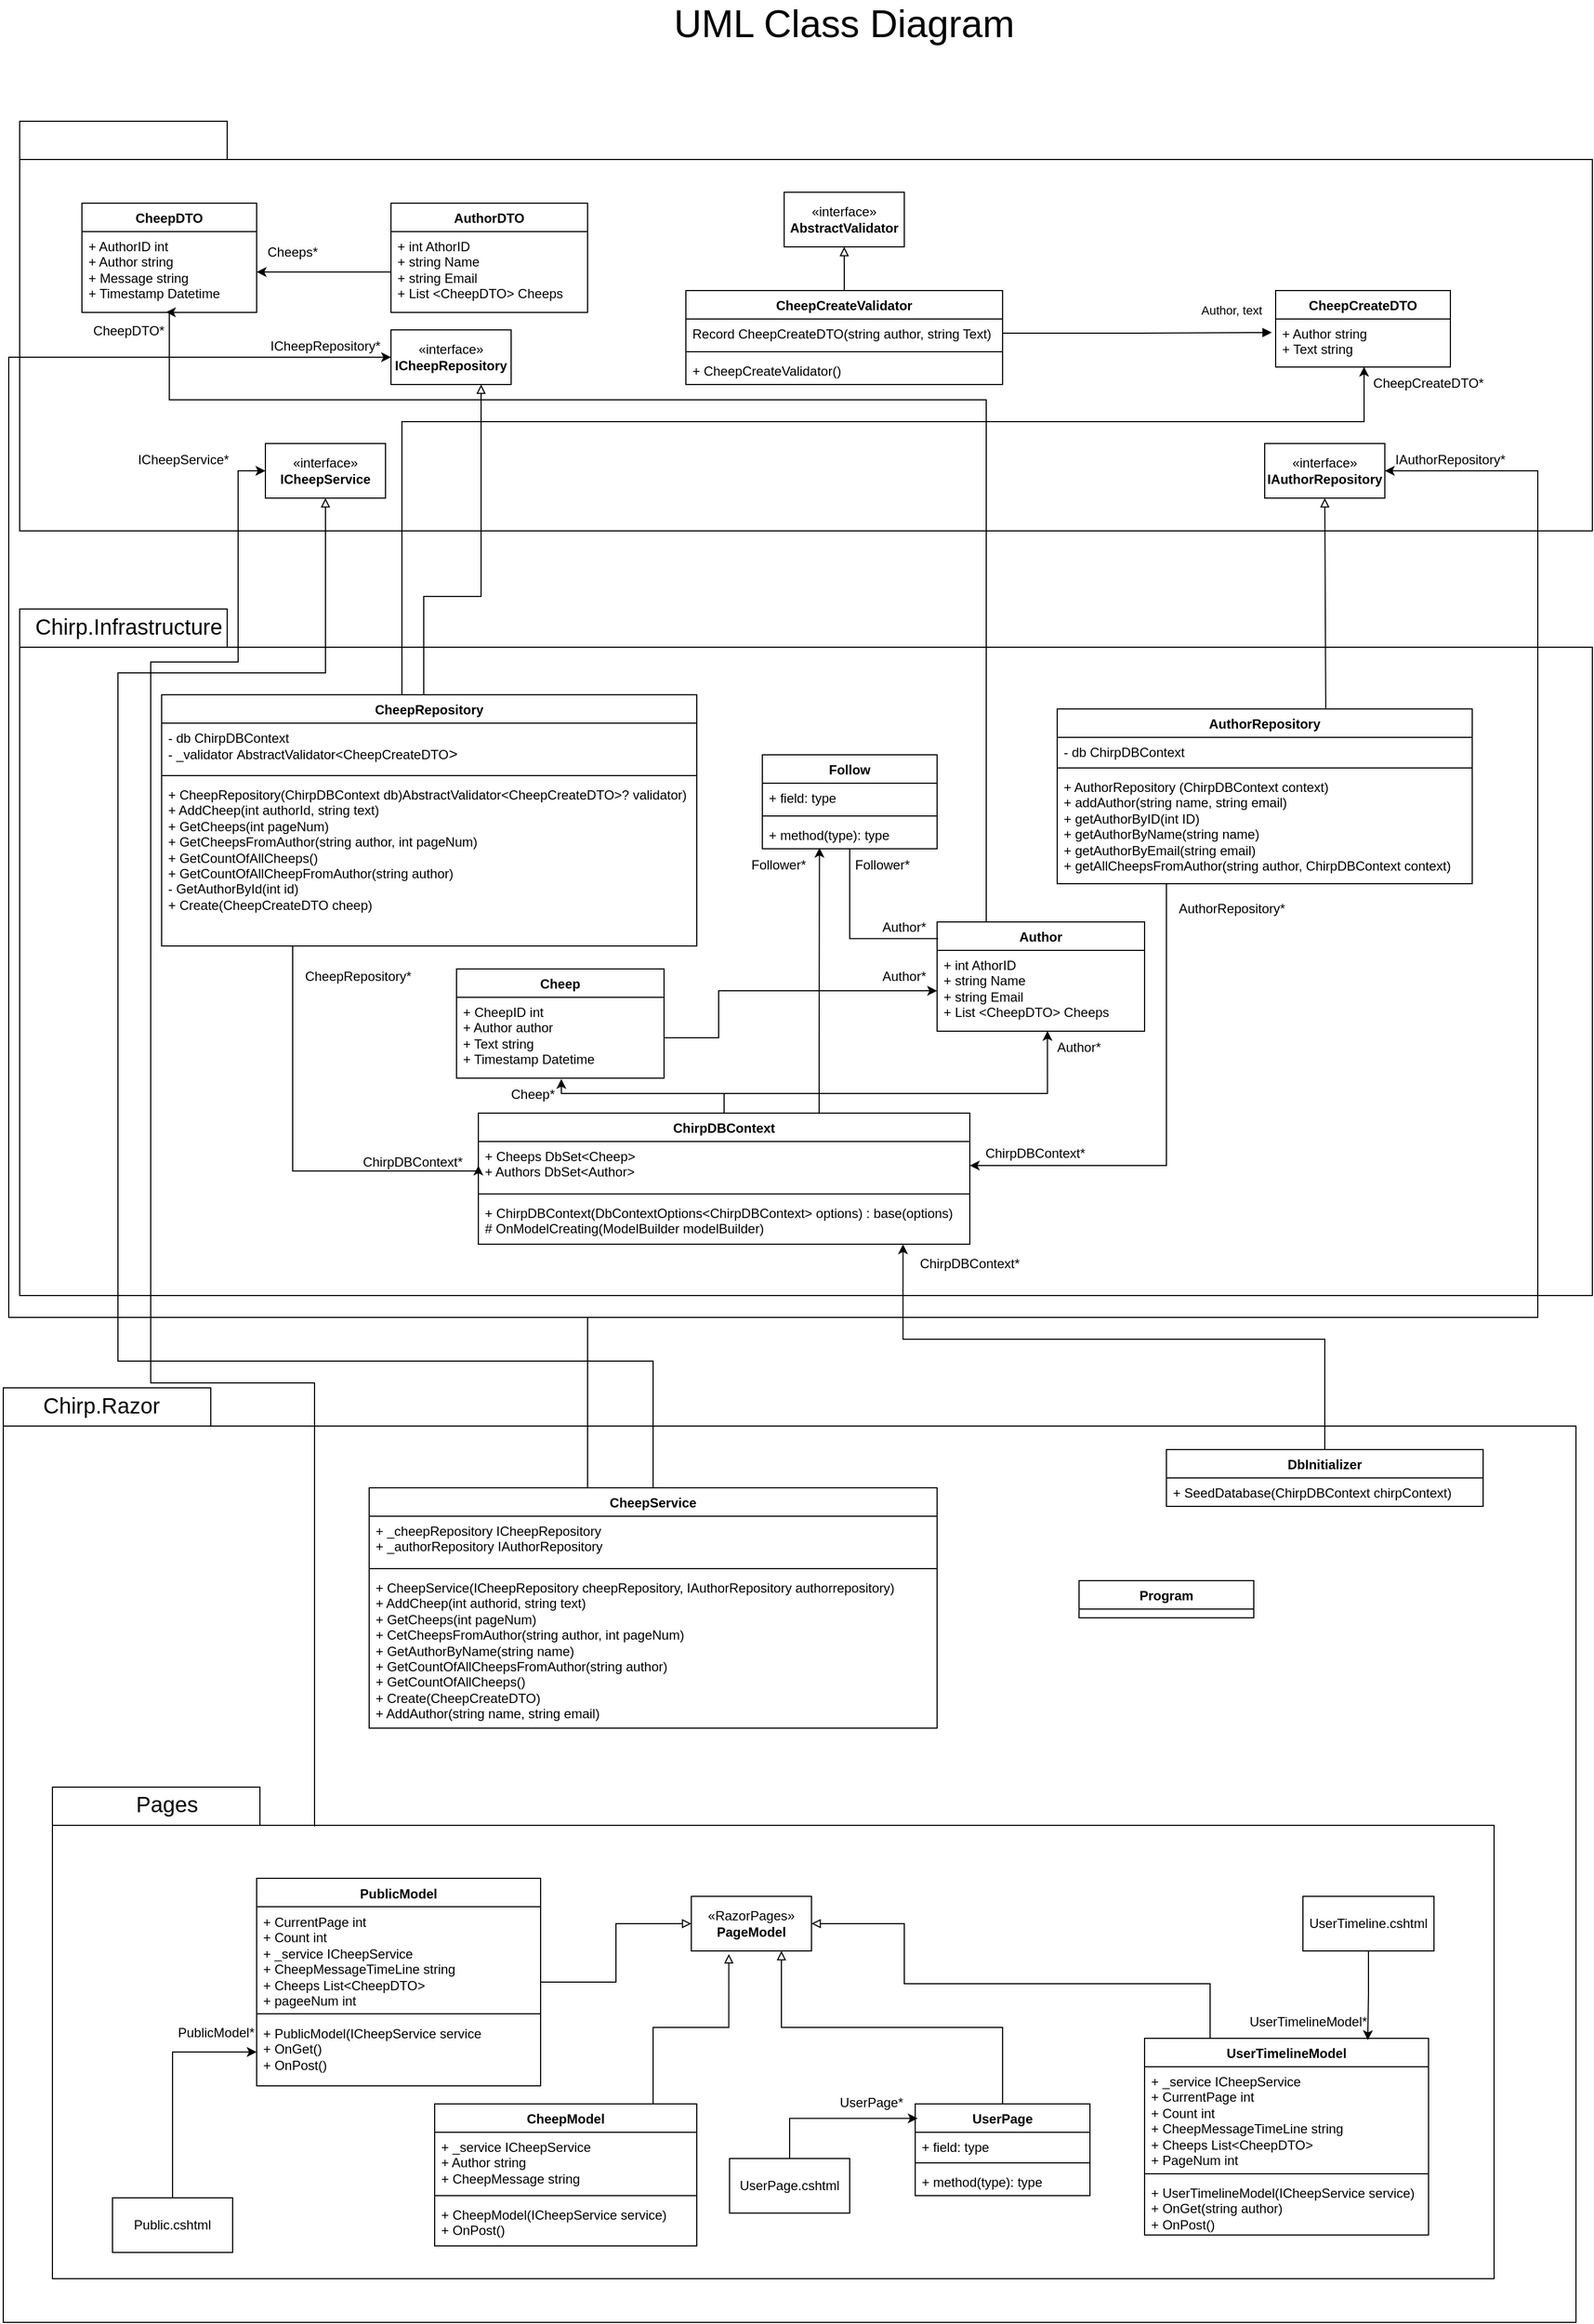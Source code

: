 <mxfile>
    <diagram id="ww35-J_WLWEUMiR8cN5G" name="Page-1">
        <mxGraphModel dx="-18" dy="571" grid="1" gridSize="10" guides="1" tooltips="1" connect="1" arrows="1" fold="1" page="1" pageScale="1" pageWidth="850" pageHeight="1100" math="0" shadow="0">
            <root>
                <mxCell id="0"/>
                <mxCell id="1" parent="0"/>
                <mxCell id="2" value="" style="shape=folder;fontStyle=1;spacingTop=10;tabWidth=190;tabHeight=35;tabPosition=left;html=1;" vertex="1" parent="1">
                    <mxGeometry x="980" y="1294.5" width="1440" height="855.5" as="geometry"/>
                </mxCell>
                <mxCell id="3" value="" style="shape=folder;fontStyle=1;spacingTop=10;tabWidth=190;tabHeight=35;tabPosition=left;html=1;" vertex="1" parent="1">
                    <mxGeometry x="1025" y="1660" width="1320" height="450" as="geometry"/>
                </mxCell>
                <mxCell id="4" value="" style="shape=folder;fontStyle=1;spacingTop=10;tabWidth=190;tabHeight=35;tabPosition=left;html=1;" vertex="1" parent="1">
                    <mxGeometry x="995" y="581.5" width="1440" height="628.5" as="geometry"/>
                </mxCell>
                <mxCell id="5" value="" style="shape=folder;fontStyle=1;spacingTop=10;tabWidth=190;tabHeight=35;tabPosition=left;html=1;" vertex="1" parent="1">
                    <mxGeometry x="995" y="135" width="1440" height="375" as="geometry"/>
                </mxCell>
                <mxCell id="6" value="Author" style="swimlane;fontStyle=1;align=center;verticalAlign=top;childLayout=stackLayout;horizontal=1;startSize=26;horizontalStack=0;resizeParent=1;resizeParentMax=0;resizeLast=0;collapsible=1;marginBottom=0;whiteSpace=wrap;html=1;" vertex="1" parent="1">
                    <mxGeometry x="1835" y="868" width="190" height="100" as="geometry"/>
                </mxCell>
                <mxCell id="7" value="+ int AthorID&lt;br style=&quot;border-color: var(--border-color);&quot;&gt;+ string Name&lt;br style=&quot;border-color: var(--border-color);&quot;&gt;+ string Email&lt;br style=&quot;border-color: var(--border-color);&quot;&gt;+ List &amp;lt;CheepDTO&amp;gt; Cheeps" style="text;strokeColor=none;fillColor=none;align=left;verticalAlign=top;spacingLeft=4;spacingRight=4;overflow=hidden;rotatable=0;points=[[0,0.5],[1,0.5]];portConstraint=eastwest;whiteSpace=wrap;html=1;" vertex="1" parent="6">
                    <mxGeometry y="26" width="190" height="74" as="geometry"/>
                </mxCell>
                <mxCell id="8" value="CheepDTO&lt;br&gt;" style="swimlane;fontStyle=1;align=center;verticalAlign=top;childLayout=stackLayout;horizontal=1;startSize=26;horizontalStack=0;resizeParent=1;resizeParentMax=0;resizeLast=0;collapsible=1;marginBottom=0;whiteSpace=wrap;html=1;" vertex="1" parent="1">
                    <mxGeometry x="1052" y="210" width="160" height="100" as="geometry"/>
                </mxCell>
                <mxCell id="9" value="+ AuthorID int&lt;br&gt;+ Author string&lt;br&gt;+ Message string&lt;br&gt;+ Timestamp Datetime" style="text;strokeColor=none;fillColor=none;align=left;verticalAlign=top;spacingLeft=4;spacingRight=4;overflow=hidden;rotatable=0;points=[[0,0.5],[1,0.5]];portConstraint=eastwest;whiteSpace=wrap;html=1;" vertex="1" parent="8">
                    <mxGeometry y="26" width="160" height="74" as="geometry"/>
                </mxCell>
                <mxCell id="10" value="AuthorDTO" style="swimlane;fontStyle=1;align=center;verticalAlign=top;childLayout=stackLayout;horizontal=1;startSize=26;horizontalStack=0;resizeParent=1;resizeParentMax=0;resizeLast=0;collapsible=1;marginBottom=0;whiteSpace=wrap;html=1;" vertex="1" parent="1">
                    <mxGeometry x="1335" y="210" width="180" height="100" as="geometry"/>
                </mxCell>
                <mxCell id="11" value="+ int AthorID&lt;br&gt;+ string Name&lt;br&gt;+ string Email&lt;br&gt;+ List &amp;lt;CheepDTO&amp;gt; Cheeps" style="text;strokeColor=none;fillColor=none;align=left;verticalAlign=top;spacingLeft=4;spacingRight=4;overflow=hidden;rotatable=0;points=[[0,0.5],[1,0.5]];portConstraint=eastwest;whiteSpace=wrap;html=1;" vertex="1" parent="10">
                    <mxGeometry y="26" width="180" height="74" as="geometry"/>
                </mxCell>
                <mxCell id="12" style="edgeStyle=orthogonalEdgeStyle;rounded=0;orthogonalLoop=1;jettySize=auto;html=1;startArrow=none;startFill=0;endArrow=classic;endFill=1;" edge="1" parent="1" source="11" target="9">
                    <mxGeometry relative="1" as="geometry"/>
                </mxCell>
                <mxCell id="13" value="Cheeps*" style="text;html=1;strokeColor=none;fillColor=none;align=center;verticalAlign=middle;whiteSpace=wrap;rounded=0;" vertex="1" parent="1">
                    <mxGeometry x="1215" y="240" width="60" height="30" as="geometry"/>
                </mxCell>
                <mxCell id="14" style="edgeStyle=orthogonalEdgeStyle;rounded=0;orthogonalLoop=1;jettySize=auto;html=1;entryX=0.5;entryY=1;entryDx=0;entryDy=0;endArrow=block;endFill=0;exitX=0.5;exitY=0;exitDx=0;exitDy=0;" edge="1" parent="1" source="15" target="19">
                    <mxGeometry relative="1" as="geometry"/>
                </mxCell>
                <mxCell id="15" value="CheepCreateValidator&lt;br&gt;" style="swimlane;fontStyle=1;align=center;verticalAlign=top;childLayout=stackLayout;horizontal=1;startSize=26;horizontalStack=0;resizeParent=1;resizeParentMax=0;resizeLast=0;collapsible=1;marginBottom=0;whiteSpace=wrap;html=1;" vertex="1" parent="1">
                    <mxGeometry x="1605" y="290" width="290" height="86" as="geometry"/>
                </mxCell>
                <mxCell id="16" value="Record CheepCreateDTO(string author, string Text)" style="text;strokeColor=none;fillColor=none;align=left;verticalAlign=top;spacingLeft=4;spacingRight=4;overflow=hidden;rotatable=0;points=[[0,0.5],[1,0.5]];portConstraint=eastwest;whiteSpace=wrap;html=1;" vertex="1" parent="15">
                    <mxGeometry y="26" width="290" height="26" as="geometry"/>
                </mxCell>
                <mxCell id="17" value="" style="line;strokeWidth=1;fillColor=none;align=left;verticalAlign=middle;spacingTop=-1;spacingLeft=3;spacingRight=3;rotatable=0;labelPosition=right;points=[];portConstraint=eastwest;strokeColor=inherit;" vertex="1" parent="15">
                    <mxGeometry y="52" width="290" height="8" as="geometry"/>
                </mxCell>
                <mxCell id="18" value="+ CheepCreateValidator()" style="text;strokeColor=none;fillColor=none;align=left;verticalAlign=top;spacingLeft=4;spacingRight=4;overflow=hidden;rotatable=0;points=[[0,0.5],[1,0.5]];portConstraint=eastwest;whiteSpace=wrap;html=1;" vertex="1" parent="15">
                    <mxGeometry y="60" width="290" height="26" as="geometry"/>
                </mxCell>
                <mxCell id="19" value="«interface»&lt;br&gt;&lt;b&gt;AbstractValidator&lt;/b&gt;" style="html=1;whiteSpace=wrap;" vertex="1" parent="1">
                    <mxGeometry x="1695" y="200" width="110" height="50" as="geometry"/>
                </mxCell>
                <mxCell id="20" value="CheepCreateDTO" style="swimlane;fontStyle=1;align=center;verticalAlign=top;childLayout=stackLayout;horizontal=1;startSize=26;horizontalStack=0;resizeParent=1;resizeParentMax=0;resizeLast=0;collapsible=1;marginBottom=0;whiteSpace=wrap;html=1;" vertex="1" parent="1">
                    <mxGeometry x="2145" y="290" width="160" height="70" as="geometry"/>
                </mxCell>
                <mxCell id="21" value="+ Author string&lt;br&gt;+ Text string" style="text;strokeColor=none;fillColor=none;align=left;verticalAlign=top;spacingLeft=4;spacingRight=4;overflow=hidden;rotatable=0;points=[[0,0.5],[1,0.5]];portConstraint=eastwest;whiteSpace=wrap;html=1;" vertex="1" parent="20">
                    <mxGeometry y="26" width="160" height="44" as="geometry"/>
                </mxCell>
                <mxCell id="22" value="&lt;font style=&quot;font-size: 19px;&quot; color=&quot;#ffffff&quot;&gt;Chirp.Core&lt;/font&gt;" style="text;html=1;strokeColor=none;fillColor=none;align=center;verticalAlign=middle;whiteSpace=wrap;rounded=0;" vertex="1" parent="1">
                    <mxGeometry x="1055" y="135" width="60" height="30" as="geometry"/>
                </mxCell>
                <mxCell id="23" value="Cheep" style="swimlane;fontStyle=1;align=center;verticalAlign=top;childLayout=stackLayout;horizontal=1;startSize=26;horizontalStack=0;resizeParent=1;resizeParentMax=0;resizeLast=0;collapsible=1;marginBottom=0;whiteSpace=wrap;html=1;" vertex="1" parent="1">
                    <mxGeometry x="1395" y="911" width="190" height="100" as="geometry"/>
                </mxCell>
                <mxCell id="24" value="+ CheepID int&lt;br&gt;+ Author author&lt;br&gt;+ Text string&lt;br&gt;+ Timestamp Datetime" style="text;strokeColor=none;fillColor=none;align=left;verticalAlign=top;spacingLeft=4;spacingRight=4;overflow=hidden;rotatable=0;points=[[0,0.5],[1,0.5]];portConstraint=eastwest;whiteSpace=wrap;html=1;" vertex="1" parent="23">
                    <mxGeometry y="26" width="190" height="74" as="geometry"/>
                </mxCell>
                <mxCell id="25" style="edgeStyle=orthogonalEdgeStyle;rounded=0;orthogonalLoop=1;jettySize=auto;html=1;entryX=1;entryY=0.5;entryDx=0;entryDy=0;" edge="1" parent="1" source="27" target="36">
                    <mxGeometry relative="1" as="geometry">
                        <Array as="points">
                            <mxPoint x="2045" y="1091"/>
                        </Array>
                    </mxGeometry>
                </mxCell>
                <mxCell id="26" style="edgeStyle=orthogonalEdgeStyle;rounded=0;orthogonalLoop=1;jettySize=auto;html=1;entryX=0.5;entryY=1;entryDx=0;entryDy=0;endArrow=block;endFill=0;exitX=0.647;exitY=-0.004;exitDx=0;exitDy=0;exitPerimeter=0;" edge="1" parent="1" source="27" target="68">
                    <mxGeometry relative="1" as="geometry">
                        <Array as="points">
                            <mxPoint x="2191" y="670"/>
                            <mxPoint x="2190" y="670"/>
                        </Array>
                    </mxGeometry>
                </mxCell>
                <mxCell id="27" value="AuthorRepository" style="swimlane;fontStyle=1;align=center;verticalAlign=top;childLayout=stackLayout;horizontal=1;startSize=26;horizontalStack=0;resizeParent=1;resizeParentMax=0;resizeLast=0;collapsible=1;marginBottom=0;whiteSpace=wrap;html=1;" vertex="1" parent="1">
                    <mxGeometry x="1945" y="673" width="380" height="160" as="geometry"/>
                </mxCell>
                <mxCell id="28" value="- db&amp;nbsp;ChirpDBContext" style="text;strokeColor=none;fillColor=none;align=left;verticalAlign=top;spacingLeft=4;spacingRight=4;overflow=hidden;rotatable=0;points=[[0,0.5],[1,0.5]];portConstraint=eastwest;whiteSpace=wrap;html=1;" vertex="1" parent="27">
                    <mxGeometry y="26" width="380" height="24" as="geometry"/>
                </mxCell>
                <mxCell id="29" value="" style="line;strokeWidth=1;fillColor=none;align=left;verticalAlign=middle;spacingTop=-1;spacingLeft=3;spacingRight=3;rotatable=0;labelPosition=right;points=[];portConstraint=eastwest;strokeColor=inherit;" vertex="1" parent="27">
                    <mxGeometry y="50" width="380" height="8" as="geometry"/>
                </mxCell>
                <mxCell id="30" value="+ AuthorRepository (ChirpDBContext context)&lt;br&gt;+ addAuthor(string name, string email)&lt;br&gt;+ getAuthorByID(int ID)&lt;br&gt;+ getAuthorByName(string name)&lt;br&gt;+ getAuthorByEmail(string email)&lt;br&gt;+ getAllCheepsFromAuthor(string author, ChirpDBContext context)" style="text;strokeColor=none;fillColor=none;align=left;verticalAlign=top;spacingLeft=4;spacingRight=4;overflow=hidden;rotatable=0;points=[[0,0.5],[1,0.5]];portConstraint=eastwest;whiteSpace=wrap;html=1;" vertex="1" parent="27">
                    <mxGeometry y="58" width="380" height="102" as="geometry"/>
                </mxCell>
                <mxCell id="31" value="CheepRepository" style="swimlane;fontStyle=1;align=center;verticalAlign=top;childLayout=stackLayout;horizontal=1;startSize=26;horizontalStack=0;resizeParent=1;resizeParentMax=0;resizeLast=0;collapsible=1;marginBottom=0;whiteSpace=wrap;html=1;" vertex="1" parent="1">
                    <mxGeometry x="1125" y="660" width="490" height="230" as="geometry"/>
                </mxCell>
                <mxCell id="32" value="- db ChirpDBContext&lt;br&gt;- _validator&amp;nbsp;AbstractValidator&amp;lt;&lt;font style=&quot;font-size: 12px;&quot;&gt;CheepCreateDTO&lt;/font&gt;&lt;span style=&quot;font-family: Consolas, &amp;quot;Courier New&amp;quot;, monospace; font-size: 14px;&quot;&gt;&amp;gt;&lt;/span&gt;" style="text;strokeColor=none;fillColor=none;align=left;verticalAlign=top;spacingLeft=4;spacingRight=4;overflow=hidden;rotatable=0;points=[[0,0.5],[1,0.5]];portConstraint=eastwest;whiteSpace=wrap;html=1;" vertex="1" parent="31">
                    <mxGeometry y="26" width="490" height="44" as="geometry"/>
                </mxCell>
                <mxCell id="33" value="" style="line;strokeWidth=1;fillColor=none;align=left;verticalAlign=middle;spacingTop=-1;spacingLeft=3;spacingRight=3;rotatable=0;labelPosition=right;points=[];portConstraint=eastwest;strokeColor=inherit;" vertex="1" parent="31">
                    <mxGeometry y="70" width="490" height="8" as="geometry"/>
                </mxCell>
                <mxCell id="34" value="&lt;font style=&quot;font-size: 12px;&quot;&gt;+&amp;nbsp;CheepRepository(ChirpDBContext db)AbstractValidator&amp;lt;CheepCreateDTO&amp;gt;? validator)&lt;/font&gt;&lt;br&gt;+ AddCheep(int authorId, string text)&lt;br&gt;+ GetCheeps(int pageNum)&lt;br&gt;+ GetCheepsFromAuthor(string author, int pageNum)&lt;br&gt;+ GetCountOfAllCheeps()&lt;br&gt;+ GetCountOfAllCheepFromAuthor(string author)&lt;br&gt;- GetAuthorById(int id)&lt;br&gt;+ Create(CheepCreateDTO cheep)" style="text;strokeColor=none;fillColor=none;align=left;verticalAlign=top;spacingLeft=4;spacingRight=4;overflow=hidden;rotatable=0;points=[[0,0.5],[1,0.5]];portConstraint=eastwest;whiteSpace=wrap;html=1;" vertex="1" parent="31">
                    <mxGeometry y="78" width="490" height="152" as="geometry"/>
                </mxCell>
                <mxCell id="35" value="ChirpDBContext" style="swimlane;fontStyle=1;align=center;verticalAlign=top;childLayout=stackLayout;horizontal=1;startSize=26;horizontalStack=0;resizeParent=1;resizeParentMax=0;resizeLast=0;collapsible=1;marginBottom=0;whiteSpace=wrap;html=1;" vertex="1" parent="1">
                    <mxGeometry x="1415" y="1043" width="450" height="120" as="geometry"/>
                </mxCell>
                <mxCell id="36" value="+ Cheeps DbSet&amp;lt;Cheep&amp;gt;&lt;br&gt;+ Authors DbSet&amp;lt;Author&amp;gt;" style="text;strokeColor=none;fillColor=none;align=left;verticalAlign=top;spacingLeft=4;spacingRight=4;overflow=hidden;rotatable=0;points=[[0,0.5],[1,0.5]];portConstraint=eastwest;whiteSpace=wrap;html=1;" vertex="1" parent="35">
                    <mxGeometry y="26" width="450" height="44" as="geometry"/>
                </mxCell>
                <mxCell id="37" value="" style="line;strokeWidth=1;fillColor=none;align=left;verticalAlign=middle;spacingTop=-1;spacingLeft=3;spacingRight=3;rotatable=0;labelPosition=right;points=[];portConstraint=eastwest;strokeColor=inherit;" vertex="1" parent="35">
                    <mxGeometry y="70" width="450" height="8" as="geometry"/>
                </mxCell>
                <mxCell id="38" value="+ ChirpDBContext(DbContextOptions&amp;lt;ChirpDBContext&amp;gt; options) : base(options)&lt;br&gt;# OnModelCreating(ModelBuilder modelBuilder)" style="text;strokeColor=none;fillColor=none;align=left;verticalAlign=top;spacingLeft=4;spacingRight=4;overflow=hidden;rotatable=0;points=[[0,0.5],[1,0.5]];portConstraint=eastwest;whiteSpace=wrap;html=1;" vertex="1" parent="35">
                    <mxGeometry y="78" width="450" height="42" as="geometry"/>
                </mxCell>
                <mxCell id="39" style="edgeStyle=orthogonalEdgeStyle;rounded=0;orthogonalLoop=1;jettySize=auto;html=1;entryX=0;entryY=0.5;entryDx=0;entryDy=0;" edge="1" parent="1" source="34" target="36">
                    <mxGeometry relative="1" as="geometry">
                        <Array as="points">
                            <mxPoint x="1245" y="1096"/>
                        </Array>
                    </mxGeometry>
                </mxCell>
                <mxCell id="40" style="edgeStyle=orthogonalEdgeStyle;rounded=0;orthogonalLoop=1;jettySize=auto;html=1;entryX=0.505;entryY=1.01;entryDx=0;entryDy=0;entryPerimeter=0;" edge="1" parent="1" source="35" target="24">
                    <mxGeometry relative="1" as="geometry">
                        <Array as="points">
                            <mxPoint x="1640" y="1025"/>
                            <mxPoint x="1491" y="1025"/>
                        </Array>
                    </mxGeometry>
                </mxCell>
                <mxCell id="41" style="edgeStyle=orthogonalEdgeStyle;rounded=0;orthogonalLoop=1;jettySize=auto;html=1;entryX=0.532;entryY=0.997;entryDx=0;entryDy=0;entryPerimeter=0;" edge="1" parent="1" source="35" target="7">
                    <mxGeometry relative="1" as="geometry">
                        <Array as="points">
                            <mxPoint x="1640" y="1025"/>
                            <mxPoint x="1936" y="1025"/>
                        </Array>
                    </mxGeometry>
                </mxCell>
                <mxCell id="42" style="edgeStyle=orthogonalEdgeStyle;rounded=0;orthogonalLoop=1;jettySize=auto;html=1;entryX=0;entryY=0.5;entryDx=0;entryDy=0;" edge="1" parent="1" source="24" target="7">
                    <mxGeometry relative="1" as="geometry">
                        <Array as="points">
                            <mxPoint x="1635" y="974"/>
                            <mxPoint x="1635" y="931"/>
                        </Array>
                    </mxGeometry>
                </mxCell>
                <mxCell id="43" style="edgeStyle=orthogonalEdgeStyle;rounded=0;orthogonalLoop=1;jettySize=auto;html=1;entryX=0.481;entryY=0.997;entryDx=0;entryDy=0;entryPerimeter=0;" edge="1" parent="1" source="6" target="9">
                    <mxGeometry relative="1" as="geometry">
                        <Array as="points">
                            <mxPoint x="1880" y="390"/>
                            <mxPoint x="1132" y="390"/>
                            <mxPoint x="1132" y="310"/>
                        </Array>
                    </mxGeometry>
                </mxCell>
                <mxCell id="44" style="edgeStyle=orthogonalEdgeStyle;rounded=0;orthogonalLoop=1;jettySize=auto;html=1;entryX=0.506;entryY=0.994;entryDx=0;entryDy=0;entryPerimeter=0;" edge="1" parent="1" source="31" target="21">
                    <mxGeometry relative="1" as="geometry">
                        <Array as="points">
                            <mxPoint x="1345" y="410"/>
                            <mxPoint x="2226" y="410"/>
                        </Array>
                    </mxGeometry>
                </mxCell>
                <mxCell id="45" value="&lt;font style=&quot;font-size: 20px;&quot;&gt;Chirp.Infrastructure&lt;/font&gt;" style="text;html=1;strokeColor=none;fillColor=none;align=center;verticalAlign=middle;whiteSpace=wrap;rounded=0;" vertex="1" parent="1">
                    <mxGeometry x="1065" y="581.5" width="60" height="30" as="geometry"/>
                </mxCell>
                <mxCell id="46" value="ChirpDBContext*" style="text;html=1;strokeColor=none;fillColor=none;align=center;verticalAlign=middle;whiteSpace=wrap;rounded=0;" vertex="1" parent="1">
                    <mxGeometry x="1325" y="1073" width="60" height="30" as="geometry"/>
                </mxCell>
                <mxCell id="47" value="Cheep*" style="text;html=1;strokeColor=none;fillColor=none;align=center;verticalAlign=middle;whiteSpace=wrap;rounded=0;" vertex="1" parent="1">
                    <mxGeometry x="1435" y="1011" width="60" height="30" as="geometry"/>
                </mxCell>
                <mxCell id="48" value="Author*" style="text;html=1;strokeColor=none;fillColor=none;align=center;verticalAlign=middle;whiteSpace=wrap;rounded=0;" vertex="1" parent="1">
                    <mxGeometry x="1775" y="903" width="60" height="30" as="geometry"/>
                </mxCell>
                <mxCell id="49" value="Author*" style="text;html=1;strokeColor=none;fillColor=none;align=center;verticalAlign=middle;whiteSpace=wrap;rounded=0;" vertex="1" parent="1">
                    <mxGeometry x="1935" y="968" width="60" height="30" as="geometry"/>
                </mxCell>
                <mxCell id="50" value="ChirpDBContext*" style="text;html=1;strokeColor=none;fillColor=none;align=center;verticalAlign=middle;whiteSpace=wrap;rounded=0;" vertex="1" parent="1">
                    <mxGeometry x="1895" y="1065" width="60" height="30" as="geometry"/>
                </mxCell>
                <mxCell id="51" value="CheepDTO*" style="text;html=1;strokeColor=none;fillColor=none;align=center;verticalAlign=middle;whiteSpace=wrap;rounded=0;" vertex="1" parent="1">
                    <mxGeometry x="1065" y="312" width="60" height="30" as="geometry"/>
                </mxCell>
                <mxCell id="52" value="CheepCreateDTO*" style="text;html=1;strokeColor=none;fillColor=none;align=center;verticalAlign=middle;whiteSpace=wrap;rounded=0;" vertex="1" parent="1">
                    <mxGeometry x="2255" y="360" width="60" height="30" as="geometry"/>
                </mxCell>
                <mxCell id="53" value="&lt;font style=&quot;font-size: 35px;&quot;&gt;UML Class Diagram&lt;/font&gt;" style="text;html=1;strokeColor=none;fillColor=none;align=center;verticalAlign=middle;whiteSpace=wrap;rounded=0;" vertex="1" parent="1">
                    <mxGeometry x="1555" y="30" width="390" height="30" as="geometry"/>
                </mxCell>
                <mxCell id="54" value="&lt;font style=&quot;font-size: 20px;&quot;&gt;Chirp.Razor&lt;/font&gt;" style="text;html=1;strokeColor=none;fillColor=none;align=center;verticalAlign=middle;whiteSpace=wrap;rounded=0;" vertex="1" parent="1">
                    <mxGeometry x="1040" y="1294.5" width="60" height="30" as="geometry"/>
                </mxCell>
                <mxCell id="55" value="DbInitializer" style="swimlane;fontStyle=1;align=center;verticalAlign=top;childLayout=stackLayout;horizontal=1;startSize=26;horizontalStack=0;resizeParent=1;resizeParentMax=0;resizeLast=0;collapsible=1;marginBottom=0;whiteSpace=wrap;html=1;" vertex="1" parent="1">
                    <mxGeometry x="2045" y="1351" width="290" height="52" as="geometry"/>
                </mxCell>
                <mxCell id="56" value="+ SeedDatabase(ChirpDBContext chirpContext)" style="text;strokeColor=none;fillColor=none;align=left;verticalAlign=top;spacingLeft=4;spacingRight=4;overflow=hidden;rotatable=0;points=[[0,0.5],[1,0.5]];portConstraint=eastwest;whiteSpace=wrap;html=1;" vertex="1" parent="55">
                    <mxGeometry y="26" width="290" height="26" as="geometry"/>
                </mxCell>
                <mxCell id="57" value="ChirpDBContext*" style="text;html=1;strokeColor=none;fillColor=none;align=center;verticalAlign=middle;whiteSpace=wrap;rounded=0;" vertex="1" parent="1">
                    <mxGeometry x="1835" y="1166" width="60" height="30" as="geometry"/>
                </mxCell>
                <mxCell id="58" style="edgeStyle=orthogonalEdgeStyle;rounded=0;orthogonalLoop=1;jettySize=auto;html=1;" edge="1" parent="1" target="82">
                    <mxGeometry relative="1" as="geometry">
                        <Array as="points">
                            <mxPoint x="1265" y="1290"/>
                            <mxPoint x="1115" y="1290"/>
                            <mxPoint x="1115" y="630"/>
                            <mxPoint x="1195" y="630"/>
                            <mxPoint x="1195" y="455"/>
                        </Array>
                        <mxPoint x="1265" y="1696" as="sourcePoint"/>
                    </mxGeometry>
                </mxCell>
                <mxCell id="59" value="&lt;font style=&quot;font-size: 20px;&quot;&gt;Pages&lt;/font&gt;" style="text;html=1;strokeColor=none;fillColor=none;align=center;verticalAlign=middle;whiteSpace=wrap;rounded=0;" vertex="1" parent="1">
                    <mxGeometry x="1100" y="1660" width="60" height="30" as="geometry"/>
                </mxCell>
                <mxCell id="60" style="edgeStyle=orthogonalEdgeStyle;rounded=0;orthogonalLoop=1;jettySize=auto;html=1;entryX=0.5;entryY=1;entryDx=0;entryDy=0;endArrow=block;endFill=0;" edge="1" parent="1" source="63" target="82">
                    <mxGeometry relative="1" as="geometry">
                        <Array as="points">
                            <mxPoint x="1575" y="1270"/>
                            <mxPoint x="1085" y="1270"/>
                            <mxPoint x="1085" y="640"/>
                            <mxPoint x="1275" y="640"/>
                        </Array>
                    </mxGeometry>
                </mxCell>
                <mxCell id="61" style="edgeStyle=orthogonalEdgeStyle;rounded=0;orthogonalLoop=1;jettySize=auto;html=1;entryX=0;entryY=0.5;entryDx=0;entryDy=0;" edge="1" parent="1" source="63" target="67">
                    <mxGeometry relative="1" as="geometry">
                        <Array as="points">
                            <mxPoint x="1515" y="1230"/>
                            <mxPoint x="985" y="1230"/>
                            <mxPoint x="985" y="351"/>
                        </Array>
                    </mxGeometry>
                </mxCell>
                <mxCell id="62" style="edgeStyle=orthogonalEdgeStyle;rounded=0;orthogonalLoop=1;jettySize=auto;html=1;" edge="1" parent="1" source="63" target="68">
                    <mxGeometry relative="1" as="geometry">
                        <Array as="points">
                            <mxPoint x="1515" y="1230"/>
                            <mxPoint x="2385" y="1230"/>
                            <mxPoint x="2385" y="455"/>
                        </Array>
                    </mxGeometry>
                </mxCell>
                <mxCell id="63" value="CheepService" style="swimlane;fontStyle=1;align=center;verticalAlign=top;childLayout=stackLayout;horizontal=1;startSize=26;horizontalStack=0;resizeParent=1;resizeParentMax=0;resizeLast=0;collapsible=1;marginBottom=0;whiteSpace=wrap;html=1;" vertex="1" parent="1">
                    <mxGeometry x="1315" y="1386" width="520" height="220" as="geometry"/>
                </mxCell>
                <mxCell id="64" value="+ _cheepRepository ICheepRepository&lt;br&gt;+ _authorRepository IAuthorRepository" style="text;strokeColor=none;fillColor=none;align=left;verticalAlign=top;spacingLeft=4;spacingRight=4;overflow=hidden;rotatable=0;points=[[0,0.5],[1,0.5]];portConstraint=eastwest;whiteSpace=wrap;html=1;" vertex="1" parent="63">
                    <mxGeometry y="26" width="520" height="44" as="geometry"/>
                </mxCell>
                <mxCell id="65" value="" style="line;strokeWidth=1;fillColor=none;align=left;verticalAlign=middle;spacingTop=-1;spacingLeft=3;spacingRight=3;rotatable=0;labelPosition=right;points=[];portConstraint=eastwest;strokeColor=inherit;" vertex="1" parent="63">
                    <mxGeometry y="70" width="520" height="8" as="geometry"/>
                </mxCell>
                <mxCell id="66" value="+ CheepService(ICheepRepository cheepRepository, IAuthorRepository authorrepository)&lt;br&gt;+ AddCheep(int authorid, string text)&lt;br&gt;+ GetCheeps(int pageNum)&lt;br&gt;+ CetCheepsFromAuthor(string author, int pageNum)&lt;br&gt;+ GetAuthorByName(string name)&lt;br&gt;+ GetCountOfAllCheepsFromAuthor(string author)&lt;br&gt;+ GetCountOfAllCheeps()&lt;br&gt;+ Create(CheepCreateDTO)&lt;br&gt;+ AddAuthor(string name, string email)" style="text;strokeColor=none;fillColor=none;align=left;verticalAlign=top;spacingLeft=4;spacingRight=4;overflow=hidden;rotatable=0;points=[[0,0.5],[1,0.5]];portConstraint=eastwest;whiteSpace=wrap;html=1;" vertex="1" parent="63">
                    <mxGeometry y="78" width="520" height="142" as="geometry"/>
                </mxCell>
                <mxCell id="67" value="«interface»&lt;br&gt;&lt;b&gt;ICheepRepository&lt;/b&gt;" style="html=1;whiteSpace=wrap;" vertex="1" parent="1">
                    <mxGeometry x="1335" y="326" width="110" height="50" as="geometry"/>
                </mxCell>
                <mxCell id="68" value="«interface»&lt;br&gt;&lt;b&gt;IAuthorRepository&lt;/b&gt;" style="html=1;whiteSpace=wrap;" vertex="1" parent="1">
                    <mxGeometry x="2135" y="430" width="110" height="50" as="geometry"/>
                </mxCell>
                <mxCell id="69" value="CheepRepository*" style="text;html=1;strokeColor=none;fillColor=none;align=center;verticalAlign=middle;whiteSpace=wrap;rounded=0;" vertex="1" parent="1">
                    <mxGeometry x="1275" y="903" width="60" height="30" as="geometry"/>
                </mxCell>
                <mxCell id="70" value="AuthorRepository*" style="text;html=1;strokeColor=none;fillColor=none;align=center;verticalAlign=middle;whiteSpace=wrap;rounded=0;" vertex="1" parent="1">
                    <mxGeometry x="2075" y="841" width="60" height="30" as="geometry"/>
                </mxCell>
                <mxCell id="71" value="Follow" style="swimlane;fontStyle=1;align=center;verticalAlign=top;childLayout=stackLayout;horizontal=1;startSize=26;horizontalStack=0;resizeParent=1;resizeParentMax=0;resizeLast=0;collapsible=1;marginBottom=0;whiteSpace=wrap;html=1;" vertex="1" parent="1">
                    <mxGeometry x="1675" y="715" width="160" height="86" as="geometry"/>
                </mxCell>
                <mxCell id="72" value="+ field: type" style="text;strokeColor=none;fillColor=none;align=left;verticalAlign=top;spacingLeft=4;spacingRight=4;overflow=hidden;rotatable=0;points=[[0,0.5],[1,0.5]];portConstraint=eastwest;whiteSpace=wrap;html=1;" vertex="1" parent="71">
                    <mxGeometry y="26" width="160" height="26" as="geometry"/>
                </mxCell>
                <mxCell id="73" value="" style="line;strokeWidth=1;fillColor=none;align=left;verticalAlign=middle;spacingTop=-1;spacingLeft=3;spacingRight=3;rotatable=0;labelPosition=right;points=[];portConstraint=eastwest;strokeColor=inherit;" vertex="1" parent="71">
                    <mxGeometry y="52" width="160" height="8" as="geometry"/>
                </mxCell>
                <mxCell id="74" value="+ method(type): type" style="text;strokeColor=none;fillColor=none;align=left;verticalAlign=top;spacingLeft=4;spacingRight=4;overflow=hidden;rotatable=0;points=[[0,0.5],[1,0.5]];portConstraint=eastwest;whiteSpace=wrap;html=1;" vertex="1" parent="71">
                    <mxGeometry y="60" width="160" height="26" as="geometry"/>
                </mxCell>
                <mxCell id="75" style="edgeStyle=orthogonalEdgeStyle;rounded=0;orthogonalLoop=1;jettySize=auto;html=1;entryX=0.005;entryY=0.153;entryDx=0;entryDy=0;entryPerimeter=0;endArrow=none;endFill=0;" edge="1" parent="1" source="71" target="6">
                    <mxGeometry relative="1" as="geometry"/>
                </mxCell>
                <mxCell id="76" value="Author*" style="text;html=1;strokeColor=none;fillColor=none;align=center;verticalAlign=middle;whiteSpace=wrap;rounded=0;" vertex="1" parent="1">
                    <mxGeometry x="1775" y="858" width="60" height="30" as="geometry"/>
                </mxCell>
                <mxCell id="77" value="Follower*" style="text;html=1;strokeColor=none;fillColor=none;align=center;verticalAlign=middle;whiteSpace=wrap;rounded=0;" vertex="1" parent="1">
                    <mxGeometry x="1755" y="801" width="60" height="30" as="geometry"/>
                </mxCell>
                <mxCell id="78" style="edgeStyle=orthogonalEdgeStyle;rounded=0;orthogonalLoop=1;jettySize=auto;html=1;entryX=0.327;entryY=0.966;entryDx=0;entryDy=0;entryPerimeter=0;" edge="1" parent="1" source="35" target="74">
                    <mxGeometry relative="1" as="geometry">
                        <Array as="points">
                            <mxPoint x="1727" y="985"/>
                            <mxPoint x="1727" y="985"/>
                        </Array>
                    </mxGeometry>
                </mxCell>
                <mxCell id="79" value="Follower*" style="text;html=1;strokeColor=none;fillColor=none;align=center;verticalAlign=middle;whiteSpace=wrap;rounded=0;" vertex="1" parent="1">
                    <mxGeometry x="1660" y="801" width="60" height="30" as="geometry"/>
                </mxCell>
                <mxCell id="80" value="" style="endArrow=block;endFill=1;html=1;edgeStyle=orthogonalEdgeStyle;align=left;verticalAlign=top;rounded=0;exitX=1;exitY=0.5;exitDx=0;exitDy=0;entryX=-0.022;entryY=0.282;entryDx=0;entryDy=0;entryPerimeter=0;" edge="1" parent="1" source="16" target="21">
                    <mxGeometry x="-1" relative="1" as="geometry">
                        <mxPoint x="1765" y="328.64" as="sourcePoint"/>
                        <mxPoint x="1945" y="328.64" as="targetPoint"/>
                    </mxGeometry>
                </mxCell>
                <mxCell id="81" value="Author, text" style="edgeLabel;resizable=0;html=1;align=left;verticalAlign=bottom;" connectable="0" vertex="1" parent="80">
                    <mxGeometry x="-1" relative="1" as="geometry">
                        <mxPoint x="180" y="-13" as="offset"/>
                    </mxGeometry>
                </mxCell>
                <mxCell id="82" value="«interface»&lt;br&gt;&lt;b&gt;ICheepService&lt;/b&gt;" style="html=1;whiteSpace=wrap;" vertex="1" parent="1">
                    <mxGeometry x="1220" y="430" width="110" height="50" as="geometry"/>
                </mxCell>
                <mxCell id="83" style="edgeStyle=orthogonalEdgeStyle;rounded=0;orthogonalLoop=1;jettySize=auto;html=1;entryX=0.75;entryY=1;entryDx=0;entryDy=0;endArrow=block;endFill=0;" edge="1" parent="1" target="67">
                    <mxGeometry relative="1" as="geometry">
                        <Array as="points">
                            <mxPoint x="1365" y="570"/>
                            <mxPoint x="1418" y="570"/>
                        </Array>
                        <mxPoint x="1365" y="660" as="sourcePoint"/>
                    </mxGeometry>
                </mxCell>
                <mxCell id="84" value="ICheepRepository*" style="text;html=1;strokeColor=none;fillColor=none;align=center;verticalAlign=middle;whiteSpace=wrap;rounded=0;" vertex="1" parent="1">
                    <mxGeometry x="1245" y="326" width="60" height="30" as="geometry"/>
                </mxCell>
                <mxCell id="85" value="IAuthorRepository*" style="text;html=1;strokeColor=none;fillColor=none;align=center;verticalAlign=middle;whiteSpace=wrap;rounded=0;" vertex="1" parent="1">
                    <mxGeometry x="2275" y="430" width="60" height="30" as="geometry"/>
                </mxCell>
                <mxCell id="86" style="edgeStyle=orthogonalEdgeStyle;rounded=0;orthogonalLoop=1;jettySize=auto;html=1;entryX=0.864;entryY=1.002;entryDx=0;entryDy=0;entryPerimeter=0;" edge="1" parent="1" source="55" target="38">
                    <mxGeometry relative="1" as="geometry">
                        <Array as="points">
                            <mxPoint x="2190" y="1250"/>
                            <mxPoint x="1804" y="1250"/>
                        </Array>
                    </mxGeometry>
                </mxCell>
                <mxCell id="87" value="Program" style="swimlane;fontStyle=1;align=center;verticalAlign=top;childLayout=stackLayout;horizontal=1;startSize=26;horizontalStack=0;resizeParent=1;resizeParentMax=0;resizeLast=0;collapsible=1;marginBottom=0;whiteSpace=wrap;html=1;" vertex="1" parent="1">
                    <mxGeometry x="1965" y="1471" width="160" height="34" as="geometry"/>
                </mxCell>
                <mxCell id="88" value="ICheepService*" style="text;html=1;strokeColor=none;fillColor=none;align=center;verticalAlign=middle;whiteSpace=wrap;rounded=0;" vertex="1" parent="1">
                    <mxGeometry x="1115" y="430" width="60" height="30" as="geometry"/>
                </mxCell>
                <mxCell id="89" style="edgeStyle=orthogonalEdgeStyle;rounded=0;orthogonalLoop=1;jettySize=auto;html=1;entryX=0;entryY=0.5;entryDx=0;entryDy=0;" edge="1" parent="1" source="90" target="113">
                    <mxGeometry relative="1" as="geometry"/>
                </mxCell>
                <mxCell id="90" value="Public.cshtml" style="html=1;whiteSpace=wrap;" vertex="1" parent="1">
                    <mxGeometry x="1080" y="2036" width="110" height="50" as="geometry"/>
                </mxCell>
                <mxCell id="91" value="UserPage.cshtml" style="html=1;whiteSpace=wrap;" vertex="1" parent="1">
                    <mxGeometry x="1645" y="2000" width="110" height="50" as="geometry"/>
                </mxCell>
                <mxCell id="92" value="UserTimeline.cshtml" style="html=1;whiteSpace=wrap;" vertex="1" parent="1">
                    <mxGeometry x="2170" y="1760" width="120" height="50" as="geometry"/>
                </mxCell>
                <mxCell id="93" value="CheepModel" style="swimlane;fontStyle=1;align=center;verticalAlign=top;childLayout=stackLayout;horizontal=1;startSize=26;horizontalStack=0;resizeParent=1;resizeParentMax=0;resizeLast=0;collapsible=1;marginBottom=0;whiteSpace=wrap;html=1;" vertex="1" parent="1">
                    <mxGeometry x="1375" y="1950" width="240" height="130" as="geometry"/>
                </mxCell>
                <mxCell id="94" value="+ _service ICheepService&lt;br&gt;+ Author string&lt;br&gt;+ CheepMessage string" style="text;strokeColor=none;fillColor=none;align=left;verticalAlign=top;spacingLeft=4;spacingRight=4;overflow=hidden;rotatable=0;points=[[0,0.5],[1,0.5]];portConstraint=eastwest;whiteSpace=wrap;html=1;" vertex="1" parent="93">
                    <mxGeometry y="26" width="240" height="54" as="geometry"/>
                </mxCell>
                <mxCell id="95" value="" style="line;strokeWidth=1;fillColor=none;align=left;verticalAlign=middle;spacingTop=-1;spacingLeft=3;spacingRight=3;rotatable=0;labelPosition=right;points=[];portConstraint=eastwest;strokeColor=inherit;" vertex="1" parent="93">
                    <mxGeometry y="80" width="240" height="8" as="geometry"/>
                </mxCell>
                <mxCell id="96" value="+ CheepModel(ICheepService service)&lt;br&gt;+ OnPost()" style="text;strokeColor=none;fillColor=none;align=left;verticalAlign=top;spacingLeft=4;spacingRight=4;overflow=hidden;rotatable=0;points=[[0,0.5],[1,0.5]];portConstraint=eastwest;whiteSpace=wrap;html=1;" vertex="1" parent="93">
                    <mxGeometry y="88" width="240" height="42" as="geometry"/>
                </mxCell>
                <mxCell id="97" style="edgeStyle=orthogonalEdgeStyle;rounded=0;orthogonalLoop=1;jettySize=auto;html=1;entryX=0.75;entryY=1;entryDx=0;entryDy=0;endArrow=block;endFill=0;" edge="1" parent="1" source="98" target="107">
                    <mxGeometry relative="1" as="geometry">
                        <Array as="points">
                            <mxPoint x="1895" y="1880"/>
                            <mxPoint x="1693" y="1880"/>
                        </Array>
                    </mxGeometry>
                </mxCell>
                <mxCell id="98" value="UserPage" style="swimlane;fontStyle=1;align=center;verticalAlign=top;childLayout=stackLayout;horizontal=1;startSize=26;horizontalStack=0;resizeParent=1;resizeParentMax=0;resizeLast=0;collapsible=1;marginBottom=0;whiteSpace=wrap;html=1;" vertex="1" parent="1">
                    <mxGeometry x="1815" y="1950" width="160" height="84" as="geometry"/>
                </mxCell>
                <mxCell id="99" value="+ field: type" style="text;strokeColor=none;fillColor=none;align=left;verticalAlign=top;spacingLeft=4;spacingRight=4;overflow=hidden;rotatable=0;points=[[0,0.5],[1,0.5]];portConstraint=eastwest;whiteSpace=wrap;html=1;" vertex="1" parent="98">
                    <mxGeometry y="26" width="160" height="24" as="geometry"/>
                </mxCell>
                <mxCell id="100" value="" style="line;strokeWidth=1;fillColor=none;align=left;verticalAlign=middle;spacingTop=-1;spacingLeft=3;spacingRight=3;rotatable=0;labelPosition=right;points=[];portConstraint=eastwest;strokeColor=inherit;" vertex="1" parent="98">
                    <mxGeometry y="50" width="160" height="8" as="geometry"/>
                </mxCell>
                <mxCell id="101" value="+ method(type): type" style="text;strokeColor=none;fillColor=none;align=left;verticalAlign=top;spacingLeft=4;spacingRight=4;overflow=hidden;rotatable=0;points=[[0,0.5],[1,0.5]];portConstraint=eastwest;whiteSpace=wrap;html=1;" vertex="1" parent="98">
                    <mxGeometry y="58" width="160" height="26" as="geometry"/>
                </mxCell>
                <mxCell id="102" style="edgeStyle=orthogonalEdgeStyle;rounded=0;orthogonalLoop=1;jettySize=auto;html=1;entryX=1;entryY=0.5;entryDx=0;entryDy=0;endArrow=block;endFill=0;" edge="1" parent="1" source="103" target="107">
                    <mxGeometry relative="1" as="geometry">
                        <Array as="points">
                            <mxPoint x="2085" y="1840"/>
                            <mxPoint x="1805" y="1840"/>
                            <mxPoint x="1805" y="1785"/>
                        </Array>
                    </mxGeometry>
                </mxCell>
                <mxCell id="103" value="UserTimelineModel" style="swimlane;fontStyle=1;align=center;verticalAlign=top;childLayout=stackLayout;horizontal=1;startSize=26;horizontalStack=0;resizeParent=1;resizeParentMax=0;resizeLast=0;collapsible=1;marginBottom=0;whiteSpace=wrap;html=1;" vertex="1" parent="1">
                    <mxGeometry x="2025" y="1890" width="260" height="180" as="geometry"/>
                </mxCell>
                <mxCell id="104" value="+ _service ICheepService&lt;br&gt;+ CurrentPage int&lt;br&gt;+ Count int&lt;br&gt;+ CheepMessageTimeLine string&lt;br&gt;+ Cheeps List&amp;lt;CheepDTO&amp;gt;&lt;br&gt;+ PageNum int" style="text;strokeColor=none;fillColor=none;align=left;verticalAlign=top;spacingLeft=4;spacingRight=4;overflow=hidden;rotatable=0;points=[[0,0.5],[1,0.5]];portConstraint=eastwest;whiteSpace=wrap;html=1;" vertex="1" parent="103">
                    <mxGeometry y="26" width="260" height="94" as="geometry"/>
                </mxCell>
                <mxCell id="105" value="" style="line;strokeWidth=1;fillColor=none;align=left;verticalAlign=middle;spacingTop=-1;spacingLeft=3;spacingRight=3;rotatable=0;labelPosition=right;points=[];portConstraint=eastwest;strokeColor=inherit;" vertex="1" parent="103">
                    <mxGeometry y="120" width="260" height="8" as="geometry"/>
                </mxCell>
                <mxCell id="106" value="+ UserTimelineModel(ICheepService service)&lt;br&gt;+ OnGet(string author)&lt;br&gt;+ OnPost()" style="text;strokeColor=none;fillColor=none;align=left;verticalAlign=top;spacingLeft=4;spacingRight=4;overflow=hidden;rotatable=0;points=[[0,0.5],[1,0.5]];portConstraint=eastwest;whiteSpace=wrap;html=1;" vertex="1" parent="103">
                    <mxGeometry y="128" width="260" height="52" as="geometry"/>
                </mxCell>
                <mxCell id="107" value="«RazorPages»&lt;br&gt;&lt;b&gt;PageModel&lt;/b&gt;" style="html=1;whiteSpace=wrap;" vertex="1" parent="1">
                    <mxGeometry x="1610" y="1760" width="110" height="50" as="geometry"/>
                </mxCell>
                <mxCell id="108" value="PublicModel*" style="text;html=1;strokeColor=none;fillColor=none;align=center;verticalAlign=middle;whiteSpace=wrap;rounded=0;" vertex="1" parent="1">
                    <mxGeometry x="1145" y="1870" width="60" height="30" as="geometry"/>
                </mxCell>
                <mxCell id="109" style="edgeStyle=orthogonalEdgeStyle;rounded=0;orthogonalLoop=1;jettySize=auto;html=1;entryX=0;entryY=0.5;entryDx=0;entryDy=0;endArrow=block;endFill=0;" edge="1" parent="1" source="110" target="107">
                    <mxGeometry relative="1" as="geometry"/>
                </mxCell>
                <mxCell id="110" value="PublicModel" style="swimlane;fontStyle=1;align=center;verticalAlign=top;childLayout=stackLayout;horizontal=1;startSize=26;horizontalStack=0;resizeParent=1;resizeParentMax=0;resizeLast=0;collapsible=1;marginBottom=0;whiteSpace=wrap;html=1;" vertex="1" parent="1">
                    <mxGeometry x="1212" y="1743.5" width="260" height="190" as="geometry"/>
                </mxCell>
                <mxCell id="111" value="+ CurrentPage int&lt;br&gt;+ Count int&lt;br&gt;+ _service ICheepService&lt;br&gt;+ CheepMessageTimeLine string&lt;br&gt;+ Cheeps List&amp;lt;CheepDTO&amp;gt;&lt;br&gt;+ pageeNum int" style="text;strokeColor=none;fillColor=none;align=left;verticalAlign=top;spacingLeft=4;spacingRight=4;overflow=hidden;rotatable=0;points=[[0,0.5],[1,0.5]];portConstraint=eastwest;whiteSpace=wrap;html=1;" vertex="1" parent="110">
                    <mxGeometry y="26" width="260" height="94" as="geometry"/>
                </mxCell>
                <mxCell id="112" value="" style="line;strokeWidth=1;fillColor=none;align=left;verticalAlign=middle;spacingTop=-1;spacingLeft=3;spacingRight=3;rotatable=0;labelPosition=right;points=[];portConstraint=eastwest;strokeColor=inherit;" vertex="1" parent="110">
                    <mxGeometry y="120" width="260" height="8" as="geometry"/>
                </mxCell>
                <mxCell id="113" value="+ PublicModel(ICheepService service&lt;br&gt;+ OnGet()&lt;br&gt;+ OnPost()" style="text;strokeColor=none;fillColor=none;align=left;verticalAlign=top;spacingLeft=4;spacingRight=4;overflow=hidden;rotatable=0;points=[[0,0.5],[1,0.5]];portConstraint=eastwest;whiteSpace=wrap;html=1;" vertex="1" parent="110">
                    <mxGeometry y="128" width="260" height="62" as="geometry"/>
                </mxCell>
                <mxCell id="114" style="edgeStyle=orthogonalEdgeStyle;rounded=0;orthogonalLoop=1;jettySize=auto;html=1;entryX=0.014;entryY=0.158;entryDx=0;entryDy=0;entryPerimeter=0;" edge="1" parent="1" source="91" target="98">
                    <mxGeometry relative="1" as="geometry">
                        <Array as="points">
                            <mxPoint x="1700" y="1963"/>
                        </Array>
                    </mxGeometry>
                </mxCell>
                <mxCell id="115" value="UserPage*" style="text;html=1;strokeColor=none;fillColor=none;align=center;verticalAlign=middle;whiteSpace=wrap;rounded=0;" vertex="1" parent="1">
                    <mxGeometry x="1745" y="1934" width="60" height="30" as="geometry"/>
                </mxCell>
                <mxCell id="116" style="edgeStyle=orthogonalEdgeStyle;rounded=0;orthogonalLoop=1;jettySize=auto;html=1;entryX=0.312;entryY=1.057;entryDx=0;entryDy=0;entryPerimeter=0;endArrow=block;endFill=0;" edge="1" parent="1" source="93" target="107">
                    <mxGeometry relative="1" as="geometry">
                        <Array as="points">
                            <mxPoint x="1575" y="1880"/>
                            <mxPoint x="1644" y="1880"/>
                        </Array>
                    </mxGeometry>
                </mxCell>
                <mxCell id="117" style="edgeStyle=orthogonalEdgeStyle;rounded=0;orthogonalLoop=1;jettySize=auto;html=1;entryX=0.786;entryY=0.009;entryDx=0;entryDy=0;entryPerimeter=0;" edge="1" parent="1" source="92" target="103">
                    <mxGeometry relative="1" as="geometry"/>
                </mxCell>
                <mxCell id="118" value="UserTimelineModel*" style="text;html=1;strokeColor=none;fillColor=none;align=center;verticalAlign=middle;whiteSpace=wrap;rounded=0;" vertex="1" parent="1">
                    <mxGeometry x="2145" y="1860" width="60" height="30" as="geometry"/>
                </mxCell>
            </root>
        </mxGraphModel>
    </diagram>
</mxfile>